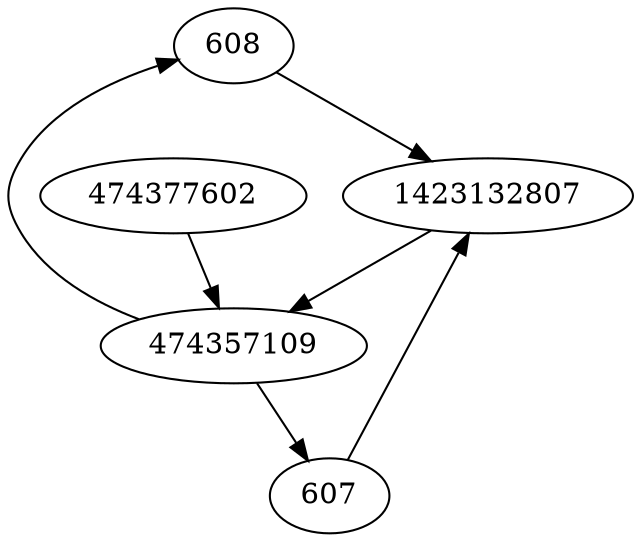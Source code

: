 strict digraph  {
608;
474377602;
1423132807;
474357109;
607;
608 -> 1423132807;
474377602 -> 474357109;
1423132807 -> 474357109;
474357109 -> 607;
474357109 -> 608;
607 -> 1423132807;
}
